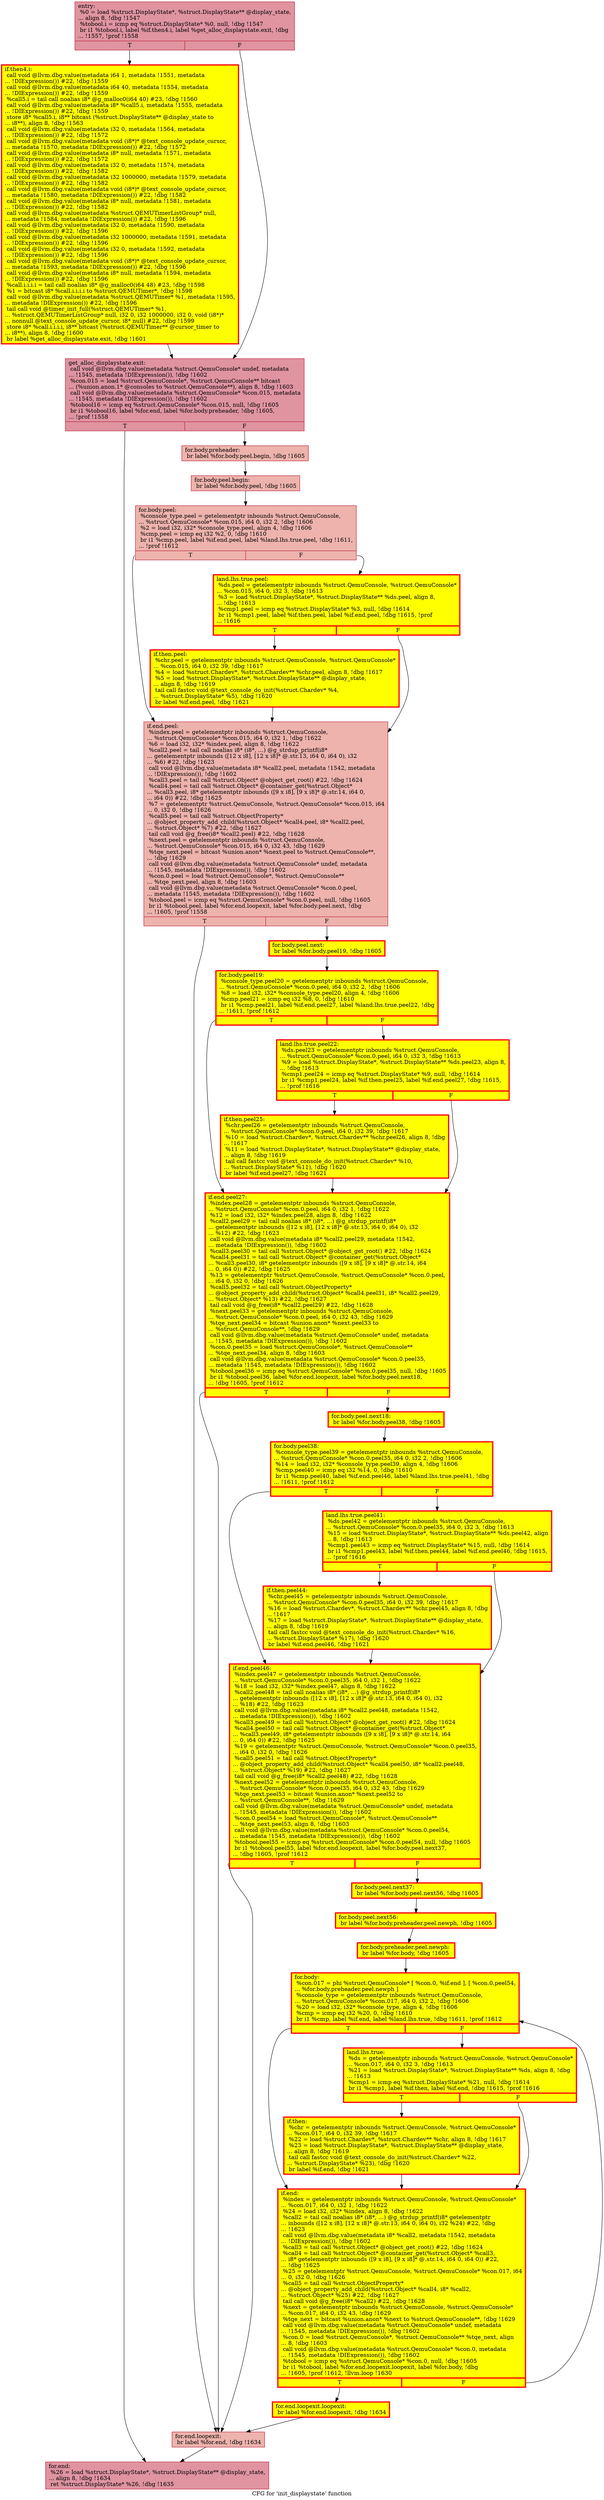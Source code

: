 digraph "CFG for 'init_displaystate' function" {
	label="CFG for 'init_displaystate' function";

	Node0x564187e51c60 [shape=record,color="#b70d28ff", style=filled, fillcolor="#b70d2870",label="{entry:\l  %0 = load %struct.DisplayState*, %struct.DisplayState** @display_state,\l... align 8, !dbg !1547\l  %tobool.i = icmp eq %struct.DisplayState* %0, null, !dbg !1547\l  br i1 %tobool.i, label %if.then4.i, label %get_alloc_displaystate.exit, !dbg\l... !1557, !prof !1558\l|{<s0>T|<s1>F}}"];
	Node0x564187e51c60:s0 -> Node0x564187eb4cf0;
	Node0x564187e51c60:s1 -> Node0x564187e6e560;
	Node0x564187eb4cf0 [shape=record,penwidth=3.0, style="filled", color="red", fillcolor="yellow",label="{if.then4.i:                                       \l  call void @llvm.dbg.value(metadata i64 1, metadata !1551, metadata\l... !DIExpression()) #22, !dbg !1559\l  call void @llvm.dbg.value(metadata i64 40, metadata !1554, metadata\l... !DIExpression()) #22, !dbg !1559\l  %call5.i = tail call noalias i8* @g_malloc0(i64 40) #23, !dbg !1560\l  call void @llvm.dbg.value(metadata i8* %call5.i, metadata !1555, metadata\l... !DIExpression()) #22, !dbg !1559\l  store i8* %call5.i, i8** bitcast (%struct.DisplayState** @display_state to\l... i8**), align 8, !dbg !1563\l  call void @llvm.dbg.value(metadata i32 0, metadata !1564, metadata\l... !DIExpression()) #22, !dbg !1572\l  call void @llvm.dbg.value(metadata void (i8*)* @text_console_update_cursor,\l... metadata !1570, metadata !DIExpression()) #22, !dbg !1572\l  call void @llvm.dbg.value(metadata i8* null, metadata !1571, metadata\l... !DIExpression()) #22, !dbg !1572\l  call void @llvm.dbg.value(metadata i32 0, metadata !1574, metadata\l... !DIExpression()) #22, !dbg !1582\l  call void @llvm.dbg.value(metadata i32 1000000, metadata !1579, metadata\l... !DIExpression()) #22, !dbg !1582\l  call void @llvm.dbg.value(metadata void (i8*)* @text_console_update_cursor,\l... metadata !1580, metadata !DIExpression()) #22, !dbg !1582\l  call void @llvm.dbg.value(metadata i8* null, metadata !1581, metadata\l... !DIExpression()) #22, !dbg !1582\l  call void @llvm.dbg.value(metadata %struct.QEMUTimerListGroup* null,\l... metadata !1584, metadata !DIExpression()) #22, !dbg !1596\l  call void @llvm.dbg.value(metadata i32 0, metadata !1590, metadata\l... !DIExpression()) #22, !dbg !1596\l  call void @llvm.dbg.value(metadata i32 1000000, metadata !1591, metadata\l... !DIExpression()) #22, !dbg !1596\l  call void @llvm.dbg.value(metadata i32 0, metadata !1592, metadata\l... !DIExpression()) #22, !dbg !1596\l  call void @llvm.dbg.value(metadata void (i8*)* @text_console_update_cursor,\l... metadata !1593, metadata !DIExpression()) #22, !dbg !1596\l  call void @llvm.dbg.value(metadata i8* null, metadata !1594, metadata\l... !DIExpression()) #22, !dbg !1596\l  %call.i.i.i.i = tail call noalias i8* @g_malloc0(i64 48) #23, !dbg !1598\l  %1 = bitcast i8* %call.i.i.i.i to %struct.QEMUTimer*, !dbg !1598\l  call void @llvm.dbg.value(metadata %struct.QEMUTimer* %1, metadata !1595,\l... metadata !DIExpression()) #22, !dbg !1596\l  tail call void @timer_init_full(%struct.QEMUTimer* %1,\l... %struct.QEMUTimerListGroup* null, i32 0, i32 1000000, i32 0, void (i8*)*\l... nonnull @text_console_update_cursor, i8* null) #22, !dbg !1599\l  store i8* %call.i.i.i.i, i8** bitcast (%struct.QEMUTimer** @cursor_timer to\l... i8**), align 8, !dbg !1600\l  br label %get_alloc_displaystate.exit, !dbg !1601\l}"];
	Node0x564187eb4cf0 -> Node0x564187e6e560;
	Node0x564187e6e560 [shape=record,color="#b70d28ff", style=filled, fillcolor="#b70d2870",label="{get_alloc_displaystate.exit:                      \l  call void @llvm.dbg.value(metadata %struct.QemuConsole* undef, metadata\l... !1545, metadata !DIExpression()), !dbg !1602\l  %con.015 = load %struct.QemuConsole*, %struct.QemuConsole** bitcast\l... (%union.anon.1* @consoles to %struct.QemuConsole**), align 8, !dbg !1603\l  call void @llvm.dbg.value(metadata %struct.QemuConsole* %con.015, metadata\l... !1545, metadata !DIExpression()), !dbg !1602\l  %tobool16 = icmp eq %struct.QemuConsole* %con.015, null, !dbg !1605\l  br i1 %tobool16, label %for.end, label %for.body.preheader, !dbg !1605,\l... !prof !1558\l|{<s0>T|<s1>F}}"];
	Node0x564187e6e560:s0 -> Node0x564187e52e10;
	Node0x564187e6e560:s1 -> Node0x56418821c0a0;
	Node0x56418821c0a0 [shape=record,color="#b70d28ff", style=filled, fillcolor="#d6524470",label="{for.body.preheader:                               \l  br label %for.body.peel.begin, !dbg !1605\l}"];
	Node0x56418821c0a0 -> Node0x564188253a80;
	Node0x564188253a80 [shape=record,color="#b70d28ff", style=filled, fillcolor="#d6524470",label="{for.body.peel.begin:                              \l  br label %for.body.peel, !dbg !1605\l}"];
	Node0x564188253a80 -> Node0x564188240600;
	Node0x564188240600 [shape=record,color="#b70d28ff", style=filled, fillcolor="#d6524470",label="{for.body.peel:                                    \l  %console_type.peel = getelementptr inbounds %struct.QemuConsole,\l... %struct.QemuConsole* %con.015, i64 0, i32 2, !dbg !1606\l  %2 = load i32, i32* %console_type.peel, align 4, !dbg !1606\l  %cmp.peel = icmp eq i32 %2, 0, !dbg !1610\l  br i1 %cmp.peel, label %if.end.peel, label %land.lhs.true.peel, !dbg !1611,\l... !prof !1612\l|{<s0>T|<s1>F}}"];
	Node0x564188240600:s0 -> Node0x56418822fc70;
	Node0x564188240600:s1 -> Node0x564188240bb0;
	Node0x564188240bb0 [shape=record,penwidth=3.0, style="filled", color="red", fillcolor="yellow",label="{land.lhs.true.peel:                               \l  %ds.peel = getelementptr inbounds %struct.QemuConsole, %struct.QemuConsole*\l... %con.015, i64 0, i32 3, !dbg !1613\l  %3 = load %struct.DisplayState*, %struct.DisplayState** %ds.peel, align 8,\l... !dbg !1613\l  %cmp1.peel = icmp eq %struct.DisplayState* %3, null, !dbg !1614\l  br i1 %cmp1.peel, label %if.then.peel, label %if.end.peel, !dbg !1615, !prof\l... !1616\l|{<s0>T|<s1>F}}"];
	Node0x564188240bb0:s0 -> Node0x564188240d90;
	Node0x564188240bb0:s1 -> Node0x56418822fc70;
	Node0x564188240d90 [shape=record,penwidth=3.0, style="filled", color="red", fillcolor="yellow",label="{if.then.peel:                                     \l  %chr.peel = getelementptr inbounds %struct.QemuConsole, %struct.QemuConsole*\l... %con.015, i64 0, i32 39, !dbg !1617\l  %4 = load %struct.Chardev*, %struct.Chardev** %chr.peel, align 8, !dbg !1617\l  %5 = load %struct.DisplayState*, %struct.DisplayState** @display_state,\l... align 8, !dbg !1619\l  tail call fastcc void @text_console_do_init(%struct.Chardev* %4,\l... %struct.DisplayState* %5), !dbg !1620\l  br label %if.end.peel, !dbg !1621\l}"];
	Node0x564188240d90 -> Node0x56418822fc70;
	Node0x56418822fc70 [shape=record,color="#b70d28ff", style=filled, fillcolor="#d6524470",label="{if.end.peel:                                      \l  %index.peel = getelementptr inbounds %struct.QemuConsole,\l... %struct.QemuConsole* %con.015, i64 0, i32 1, !dbg !1622\l  %6 = load i32, i32* %index.peel, align 8, !dbg !1622\l  %call2.peel = tail call noalias i8* (i8*, ...) @g_strdup_printf(i8*\l... getelementptr inbounds ([12 x i8], [12 x i8]* @.str.13, i64 0, i64 0), i32\l... %6) #22, !dbg !1623\l  call void @llvm.dbg.value(metadata i8* %call2.peel, metadata !1542, metadata\l... !DIExpression()), !dbg !1602\l  %call3.peel = tail call %struct.Object* @object_get_root() #22, !dbg !1624\l  %call4.peel = tail call %struct.Object* @container_get(%struct.Object*\l... %call3.peel, i8* getelementptr inbounds ([9 x i8], [9 x i8]* @.str.14, i64 0,\l... i64 0)) #22, !dbg !1625\l  %7 = getelementptr %struct.QemuConsole, %struct.QemuConsole* %con.015, i64\l... 0, i32 0, !dbg !1626\l  %call5.peel = tail call %struct.ObjectProperty*\l... @object_property_add_child(%struct.Object* %call4.peel, i8* %call2.peel,\l... %struct.Object* %7) #22, !dbg !1627\l  tail call void @g_free(i8* %call2.peel) #22, !dbg !1628\l  %next.peel = getelementptr inbounds %struct.QemuConsole,\l... %struct.QemuConsole* %con.015, i64 0, i32 43, !dbg !1629\l  %tqe_next.peel = bitcast %union.anon* %next.peel to %struct.QemuConsole**,\l... !dbg !1629\l  call void @llvm.dbg.value(metadata %struct.QemuConsole* undef, metadata\l... !1545, metadata !DIExpression()), !dbg !1602\l  %con.0.peel = load %struct.QemuConsole*, %struct.QemuConsole**\l... %tqe_next.peel, align 8, !dbg !1603\l  call void @llvm.dbg.value(metadata %struct.QemuConsole* %con.0.peel,\l... metadata !1545, metadata !DIExpression()), !dbg !1602\l  %tobool.peel = icmp eq %struct.QemuConsole* %con.0.peel, null, !dbg !1605\l  br i1 %tobool.peel, label %for.end.loopexit, label %for.body.peel.next, !dbg\l... !1605, !prof !1558\l|{<s0>T|<s1>F}}"];
	Node0x56418822fc70:s0 -> Node0x56418821c2f0;
	Node0x56418822fc70:s1 -> Node0x56418822a340;
	Node0x56418822a340 [shape=record,penwidth=3.0, style="filled", color="red", fillcolor="yellow",label="{for.body.peel.next:                               \l  br label %for.body.peel19, !dbg !1605\l}"];
	Node0x56418822a340 -> Node0x564188240a20;
	Node0x564188240a20 [shape=record,penwidth=3.0, style="filled", color="red", fillcolor="yellow",label="{for.body.peel19:                                  \l  %console_type.peel20 = getelementptr inbounds %struct.QemuConsole,\l... %struct.QemuConsole* %con.0.peel, i64 0, i32 2, !dbg !1606\l  %8 = load i32, i32* %console_type.peel20, align 4, !dbg !1606\l  %cmp.peel21 = icmp eq i32 %8, 0, !dbg !1610\l  br i1 %cmp.peel21, label %if.end.peel27, label %land.lhs.true.peel22, !dbg\l... !1611, !prof !1612\l|{<s0>T|<s1>F}}"];
	Node0x564188240a20:s0 -> Node0x564188234690;
	Node0x564188240a20:s1 -> Node0x564188234070;
	Node0x564188234070 [shape=record,penwidth=3.0, style="filled", color="red", fillcolor="yellow",label="{land.lhs.true.peel22:                             \l  %ds.peel23 = getelementptr inbounds %struct.QemuConsole,\l... %struct.QemuConsole* %con.0.peel, i64 0, i32 3, !dbg !1613\l  %9 = load %struct.DisplayState*, %struct.DisplayState** %ds.peel23, align 8,\l... !dbg !1613\l  %cmp1.peel24 = icmp eq %struct.DisplayState* %9, null, !dbg !1614\l  br i1 %cmp1.peel24, label %if.then.peel25, label %if.end.peel27, !dbg !1615,\l... !prof !1616\l|{<s0>T|<s1>F}}"];
	Node0x564188234070:s0 -> Node0x564188234310;
	Node0x564188234070:s1 -> Node0x564188234690;
	Node0x564188234310 [shape=record,penwidth=3.0, style="filled", color="red", fillcolor="yellow",label="{if.then.peel25:                                   \l  %chr.peel26 = getelementptr inbounds %struct.QemuConsole,\l... %struct.QemuConsole* %con.0.peel, i64 0, i32 39, !dbg !1617\l  %10 = load %struct.Chardev*, %struct.Chardev** %chr.peel26, align 8, !dbg\l... !1617\l  %11 = load %struct.DisplayState*, %struct.DisplayState** @display_state,\l... align 8, !dbg !1619\l  tail call fastcc void @text_console_do_init(%struct.Chardev* %10,\l... %struct.DisplayState* %11), !dbg !1620\l  br label %if.end.peel27, !dbg !1621\l}"];
	Node0x564188234310 -> Node0x564188234690;
	Node0x564188234690 [shape=record,penwidth=3.0, style="filled", color="red", fillcolor="yellow",label="{if.end.peel27:                                    \l  %index.peel28 = getelementptr inbounds %struct.QemuConsole,\l... %struct.QemuConsole* %con.0.peel, i64 0, i32 1, !dbg !1622\l  %12 = load i32, i32* %index.peel28, align 8, !dbg !1622\l  %call2.peel29 = tail call noalias i8* (i8*, ...) @g_strdup_printf(i8*\l... getelementptr inbounds ([12 x i8], [12 x i8]* @.str.13, i64 0, i64 0), i32\l... %12) #22, !dbg !1623\l  call void @llvm.dbg.value(metadata i8* %call2.peel29, metadata !1542,\l... metadata !DIExpression()), !dbg !1602\l  %call3.peel30 = tail call %struct.Object* @object_get_root() #22, !dbg !1624\l  %call4.peel31 = tail call %struct.Object* @container_get(%struct.Object*\l... %call3.peel30, i8* getelementptr inbounds ([9 x i8], [9 x i8]* @.str.14, i64\l... 0, i64 0)) #22, !dbg !1625\l  %13 = getelementptr %struct.QemuConsole, %struct.QemuConsole* %con.0.peel,\l... i64 0, i32 0, !dbg !1626\l  %call5.peel32 = tail call %struct.ObjectProperty*\l... @object_property_add_child(%struct.Object* %call4.peel31, i8* %call2.peel29,\l... %struct.Object* %13) #22, !dbg !1627\l  tail call void @g_free(i8* %call2.peel29) #22, !dbg !1628\l  %next.peel33 = getelementptr inbounds %struct.QemuConsole,\l... %struct.QemuConsole* %con.0.peel, i64 0, i32 43, !dbg !1629\l  %tqe_next.peel34 = bitcast %union.anon* %next.peel33 to\l... %struct.QemuConsole**, !dbg !1629\l  call void @llvm.dbg.value(metadata %struct.QemuConsole* undef, metadata\l... !1545, metadata !DIExpression()), !dbg !1602\l  %con.0.peel35 = load %struct.QemuConsole*, %struct.QemuConsole**\l... %tqe_next.peel34, align 8, !dbg !1603\l  call void @llvm.dbg.value(metadata %struct.QemuConsole* %con.0.peel35,\l... metadata !1545, metadata !DIExpression()), !dbg !1602\l  %tobool.peel36 = icmp eq %struct.QemuConsole* %con.0.peel35, null, !dbg !1605\l  br i1 %tobool.peel36, label %for.end.loopexit, label %for.body.peel.next18,\l... !dbg !1605, !prof !1612\l|{<s0>T|<s1>F}}"];
	Node0x564188234690:s0 -> Node0x56418821c2f0;
	Node0x564188234690:s1 -> Node0x564188240680;
	Node0x564188240680 [shape=record,penwidth=3.0, style="filled", color="red", fillcolor="yellow",label="{for.body.peel.next18:                             \l  br label %for.body.peel38, !dbg !1605\l}"];
	Node0x564188240680 -> Node0x56418829d530;
	Node0x56418829d530 [shape=record,penwidth=3.0, style="filled", color="red", fillcolor="yellow",label="{for.body.peel38:                                  \l  %console_type.peel39 = getelementptr inbounds %struct.QemuConsole,\l... %struct.QemuConsole* %con.0.peel35, i64 0, i32 2, !dbg !1606\l  %14 = load i32, i32* %console_type.peel39, align 4, !dbg !1606\l  %cmp.peel40 = icmp eq i32 %14, 0, !dbg !1610\l  br i1 %cmp.peel40, label %if.end.peel46, label %land.lhs.true.peel41, !dbg\l... !1611, !prof !1612\l|{<s0>T|<s1>F}}"];
	Node0x56418829d530:s0 -> Node0x56418829e050;
	Node0x56418829d530:s1 -> Node0x56418829d900;
	Node0x56418829d900 [shape=record,penwidth=3.0, style="filled", color="red", fillcolor="yellow",label="{land.lhs.true.peel41:                             \l  %ds.peel42 = getelementptr inbounds %struct.QemuConsole,\l... %struct.QemuConsole* %con.0.peel35, i64 0, i32 3, !dbg !1613\l  %15 = load %struct.DisplayState*, %struct.DisplayState** %ds.peel42, align\l... 8, !dbg !1613\l  %cmp1.peel43 = icmp eq %struct.DisplayState* %15, null, !dbg !1614\l  br i1 %cmp1.peel43, label %if.then.peel44, label %if.end.peel46, !dbg !1615,\l... !prof !1616\l|{<s0>T|<s1>F}}"];
	Node0x56418829d900:s0 -> Node0x56418829dc90;
	Node0x56418829d900:s1 -> Node0x56418829e050;
	Node0x56418829dc90 [shape=record,penwidth=3.0, style="filled", color="red", fillcolor="yellow",label="{if.then.peel44:                                   \l  %chr.peel45 = getelementptr inbounds %struct.QemuConsole,\l... %struct.QemuConsole* %con.0.peel35, i64 0, i32 39, !dbg !1617\l  %16 = load %struct.Chardev*, %struct.Chardev** %chr.peel45, align 8, !dbg\l... !1617\l  %17 = load %struct.DisplayState*, %struct.DisplayState** @display_state,\l... align 8, !dbg !1619\l  tail call fastcc void @text_console_do_init(%struct.Chardev* %16,\l... %struct.DisplayState* %17), !dbg !1620\l  br label %if.end.peel46, !dbg !1621\l}"];
	Node0x56418829dc90 -> Node0x56418829e050;
	Node0x56418829e050 [shape=record,penwidth=3.0, style="filled", color="red", fillcolor="yellow",label="{if.end.peel46:                                    \l  %index.peel47 = getelementptr inbounds %struct.QemuConsole,\l... %struct.QemuConsole* %con.0.peel35, i64 0, i32 1, !dbg !1622\l  %18 = load i32, i32* %index.peel47, align 8, !dbg !1622\l  %call2.peel48 = tail call noalias i8* (i8*, ...) @g_strdup_printf(i8*\l... getelementptr inbounds ([12 x i8], [12 x i8]* @.str.13, i64 0, i64 0), i32\l... %18) #22, !dbg !1623\l  call void @llvm.dbg.value(metadata i8* %call2.peel48, metadata !1542,\l... metadata !DIExpression()), !dbg !1602\l  %call3.peel49 = tail call %struct.Object* @object_get_root() #22, !dbg !1624\l  %call4.peel50 = tail call %struct.Object* @container_get(%struct.Object*\l... %call3.peel49, i8* getelementptr inbounds ([9 x i8], [9 x i8]* @.str.14, i64\l... 0, i64 0)) #22, !dbg !1625\l  %19 = getelementptr %struct.QemuConsole, %struct.QemuConsole* %con.0.peel35,\l... i64 0, i32 0, !dbg !1626\l  %call5.peel51 = tail call %struct.ObjectProperty*\l... @object_property_add_child(%struct.Object* %call4.peel50, i8* %call2.peel48,\l... %struct.Object* %19) #22, !dbg !1627\l  tail call void @g_free(i8* %call2.peel48) #22, !dbg !1628\l  %next.peel52 = getelementptr inbounds %struct.QemuConsole,\l... %struct.QemuConsole* %con.0.peel35, i64 0, i32 43, !dbg !1629\l  %tqe_next.peel53 = bitcast %union.anon* %next.peel52 to\l... %struct.QemuConsole**, !dbg !1629\l  call void @llvm.dbg.value(metadata %struct.QemuConsole* undef, metadata\l... !1545, metadata !DIExpression()), !dbg !1602\l  %con.0.peel54 = load %struct.QemuConsole*, %struct.QemuConsole**\l... %tqe_next.peel53, align 8, !dbg !1603\l  call void @llvm.dbg.value(metadata %struct.QemuConsole* %con.0.peel54,\l... metadata !1545, metadata !DIExpression()), !dbg !1602\l  %tobool.peel55 = icmp eq %struct.QemuConsole* %con.0.peel54, null, !dbg !1605\l  br i1 %tobool.peel55, label %for.end.loopexit, label %for.body.peel.next37,\l... !dbg !1605, !prof !1612\l|{<s0>T|<s1>F}}"];
	Node0x56418829e050:s0 -> Node0x56418821c2f0;
	Node0x56418829e050:s1 -> Node0x564188240aa0;
	Node0x564188240aa0 [shape=record,penwidth=3.0, style="filled", color="red", fillcolor="yellow",label="{for.body.peel.next37:                             \l  br label %for.body.peel.next56, !dbg !1605\l}"];
	Node0x564188240aa0 -> Node0x56418829d5b0;
	Node0x56418829d5b0 [shape=record,penwidth=3.0, style="filled", color="red", fillcolor="yellow",label="{for.body.peel.next56:                             \l  br label %for.body.preheader.peel.newph, !dbg !1605\l}"];
	Node0x56418829d5b0 -> Node0x56418822a400;
	Node0x56418822a400 [shape=record,penwidth=3.0, style="filled", color="red", fillcolor="yellow",label="{for.body.preheader.peel.newph:                    \l  br label %for.body, !dbg !1605\l}"];
	Node0x56418822a400 -> Node0x564187e53260;
	Node0x564187e53260 [shape=record,penwidth=3.0, style="filled", color="red", fillcolor="yellow",label="{for.body:                                         \l  %con.017 = phi %struct.QemuConsole* [ %con.0, %if.end ], [ %con.0.peel54,\l... %for.body.preheader.peel.newph ]\l  %console_type = getelementptr inbounds %struct.QemuConsole,\l... %struct.QemuConsole* %con.017, i64 0, i32 2, !dbg !1606\l  %20 = load i32, i32* %console_type, align 4, !dbg !1606\l  %cmp = icmp eq i32 %20, 0, !dbg !1610\l  br i1 %cmp, label %if.end, label %land.lhs.true, !dbg !1611, !prof !1612\l|{<s0>T|<s1>F}}"];
	Node0x564187e53260:s0 -> Node0x564187e53660;
	Node0x564187e53260:s1 -> Node0x564187e536d0;
	Node0x564187e536d0 [shape=record,penwidth=3.0, style="filled", color="red", fillcolor="yellow",label="{land.lhs.true:                                    \l  %ds = getelementptr inbounds %struct.QemuConsole, %struct.QemuConsole*\l... %con.017, i64 0, i32 3, !dbg !1613\l  %21 = load %struct.DisplayState*, %struct.DisplayState** %ds, align 8, !dbg\l... !1613\l  %cmp1 = icmp eq %struct.DisplayState* %21, null, !dbg !1614\l  br i1 %cmp1, label %if.then, label %if.end, !dbg !1615, !prof !1616\l|{<s0>T|<s1>F}}"];
	Node0x564187e536d0:s0 -> Node0x564187e535f0;
	Node0x564187e536d0:s1 -> Node0x564187e53660;
	Node0x564187e535f0 [shape=record,penwidth=3.0, style="filled", color="red", fillcolor="yellow",label="{if.then:                                          \l  %chr = getelementptr inbounds %struct.QemuConsole, %struct.QemuConsole*\l... %con.017, i64 0, i32 39, !dbg !1617\l  %22 = load %struct.Chardev*, %struct.Chardev** %chr, align 8, !dbg !1617\l  %23 = load %struct.DisplayState*, %struct.DisplayState** @display_state,\l... align 8, !dbg !1619\l  tail call fastcc void @text_console_do_init(%struct.Chardev* %22,\l... %struct.DisplayState* %23), !dbg !1620\l  br label %if.end, !dbg !1621\l}"];
	Node0x564187e535f0 -> Node0x564187e53660;
	Node0x564187e53660 [shape=record,penwidth=3.0, style="filled", color="red", fillcolor="yellow",label="{if.end:                                           \l  %index = getelementptr inbounds %struct.QemuConsole, %struct.QemuConsole*\l... %con.017, i64 0, i32 1, !dbg !1622\l  %24 = load i32, i32* %index, align 8, !dbg !1622\l  %call2 = tail call noalias i8* (i8*, ...) @g_strdup_printf(i8* getelementptr\l... inbounds ([12 x i8], [12 x i8]* @.str.13, i64 0, i64 0), i32 %24) #22, !dbg\l... !1623\l  call void @llvm.dbg.value(metadata i8* %call2, metadata !1542, metadata\l... !DIExpression()), !dbg !1602\l  %call3 = tail call %struct.Object* @object_get_root() #22, !dbg !1624\l  %call4 = tail call %struct.Object* @container_get(%struct.Object* %call3,\l... i8* getelementptr inbounds ([9 x i8], [9 x i8]* @.str.14, i64 0, i64 0)) #22,\l... !dbg !1625\l  %25 = getelementptr %struct.QemuConsole, %struct.QemuConsole* %con.017, i64\l... 0, i32 0, !dbg !1626\l  %call5 = tail call %struct.ObjectProperty*\l... @object_property_add_child(%struct.Object* %call4, i8* %call2,\l... %struct.Object* %25) #22, !dbg !1627\l  tail call void @g_free(i8* %call2) #22, !dbg !1628\l  %next = getelementptr inbounds %struct.QemuConsole, %struct.QemuConsole*\l... %con.017, i64 0, i32 43, !dbg !1629\l  %tqe_next = bitcast %union.anon* %next to %struct.QemuConsole**, !dbg !1629\l  call void @llvm.dbg.value(metadata %struct.QemuConsole* undef, metadata\l... !1545, metadata !DIExpression()), !dbg !1602\l  %con.0 = load %struct.QemuConsole*, %struct.QemuConsole** %tqe_next, align\l... 8, !dbg !1603\l  call void @llvm.dbg.value(metadata %struct.QemuConsole* %con.0, metadata\l... !1545, metadata !DIExpression()), !dbg !1602\l  %tobool = icmp eq %struct.QemuConsole* %con.0, null, !dbg !1605\l  br i1 %tobool, label %for.end.loopexit.loopexit, label %for.body, !dbg\l... !1605, !prof !1612, !llvm.loop !1630\l|{<s0>T|<s1>F}}"];
	Node0x564187e53660:s0 -> Node0x56418829ba90;
	Node0x564187e53660:s1 -> Node0x564187e53260;
	Node0x56418829ba90 [shape=record,penwidth=3.0, style="filled", color="red", fillcolor="yellow",label="{for.end.loopexit.loopexit:                        \l  br label %for.end.loopexit, !dbg !1634\l}"];
	Node0x56418829ba90 -> Node0x56418821c2f0;
	Node0x56418821c2f0 [shape=record,color="#b70d28ff", style=filled, fillcolor="#d6524470",label="{for.end.loopexit:                                 \l  br label %for.end, !dbg !1634\l}"];
	Node0x56418821c2f0 -> Node0x564187e52e10;
	Node0x564187e52e10 [shape=record,color="#b70d28ff", style=filled, fillcolor="#b70d2870",label="{for.end:                                          \l  %26 = load %struct.DisplayState*, %struct.DisplayState** @display_state,\l... align 8, !dbg !1634\l  ret %struct.DisplayState* %26, !dbg !1635\l}"];
}
